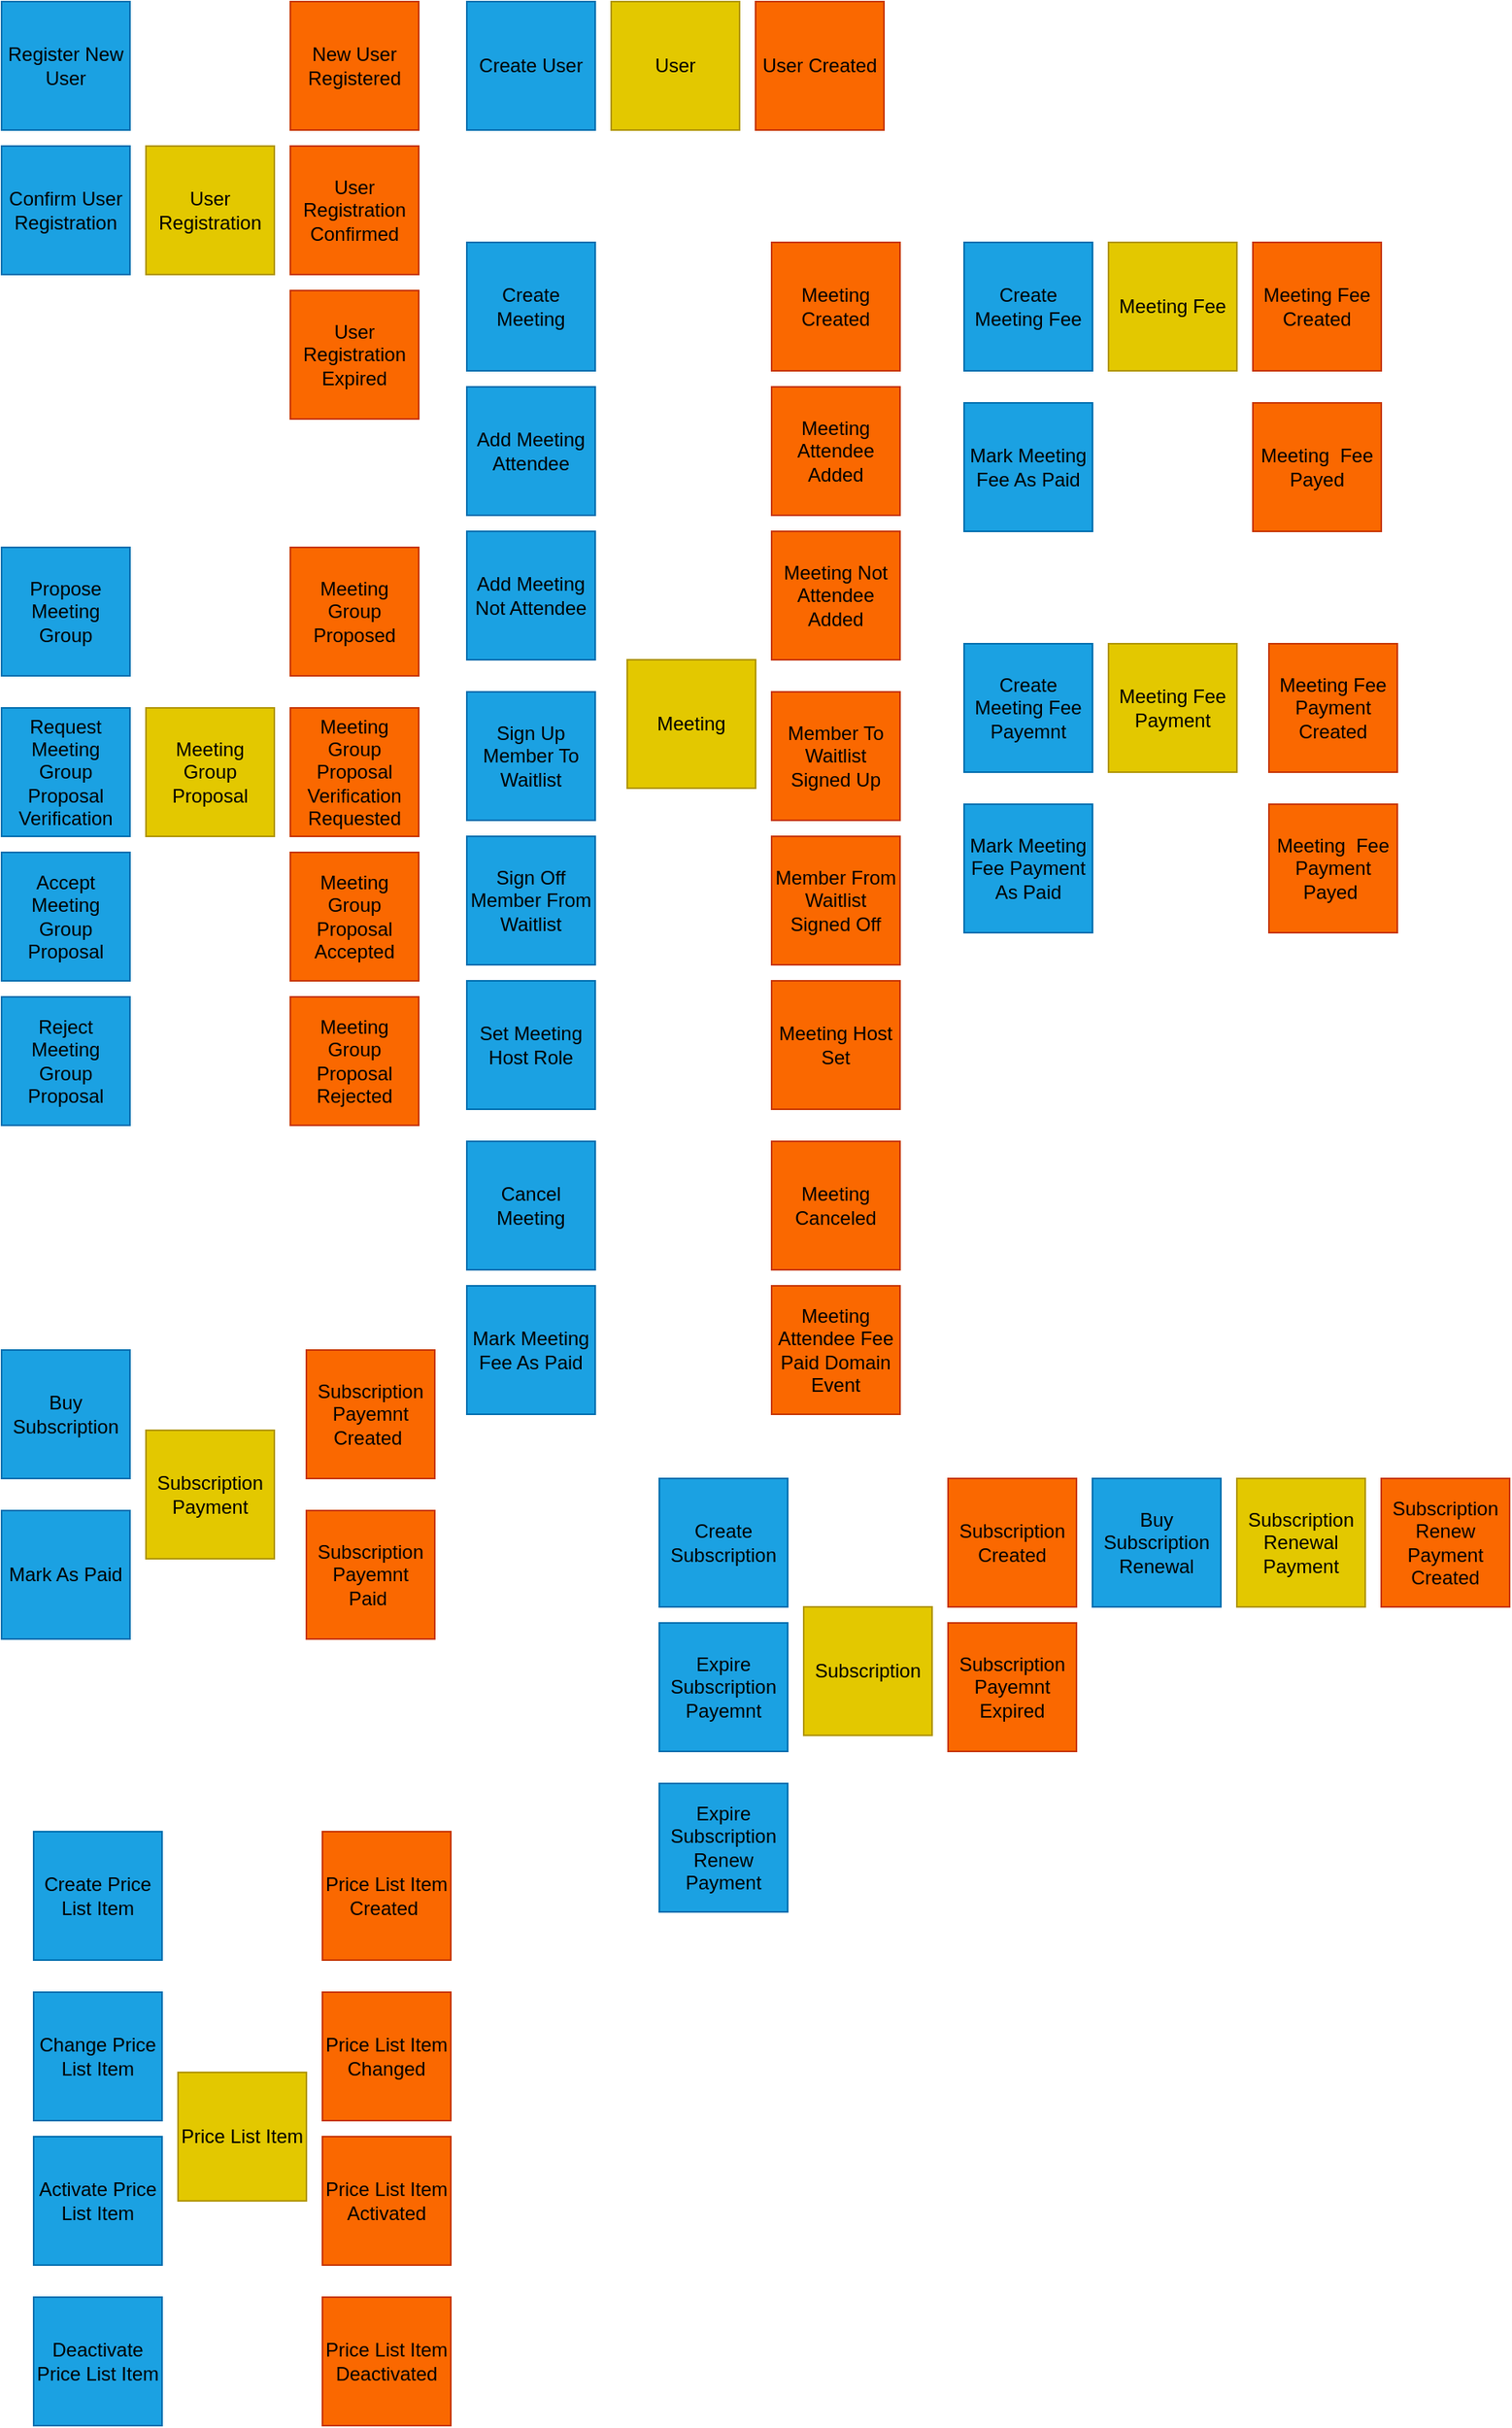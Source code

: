 <mxfile>
    <diagram id="Hs-1hE3gFYiJ62f75kAm" name="第1頁">
        <mxGraphModel dx="1066" dy="790" grid="1" gridSize="10" guides="1" tooltips="1" connect="1" arrows="1" fold="1" page="1" pageScale="1" pageWidth="1200" pageHeight="1600" math="0" shadow="0">
            <root>
                <mxCell id="0"/>
                <mxCell id="1" parent="0"/>
                <mxCell id="2" value="&lt;span style=&quot;color: rgb(0 , 0 , 0)&quot;&gt;New User Registered&lt;/span&gt;" style="whiteSpace=wrap;html=1;aspect=fixed;fontColor=#000000;fillColor=#fa6800;strokeColor=#C73500;" parent="1" vertex="1">
                    <mxGeometry x="220" y="70" width="80" height="80" as="geometry"/>
                </mxCell>
                <mxCell id="3" value="Register New User" style="whiteSpace=wrap;html=1;aspect=fixed;fillColor=#1ba1e2;fontColor=#000000;strokeColor=#006EAF;" parent="1" vertex="1">
                    <mxGeometry x="40" y="70" width="80" height="80" as="geometry"/>
                </mxCell>
                <mxCell id="4" value="User Registration" style="whiteSpace=wrap;html=1;aspect=fixed;fillColor=#e3c800;fontColor=#000000;strokeColor=#B09500;" parent="1" vertex="1">
                    <mxGeometry x="130" y="160" width="80" height="80" as="geometry"/>
                </mxCell>
                <mxCell id="5" value="Confirm User Registration" style="whiteSpace=wrap;html=1;aspect=fixed;fontColor=#000000;fillColor=#1ba1e2;strokeColor=#006EAF;" parent="1" vertex="1">
                    <mxGeometry x="40" y="160" width="80" height="80" as="geometry"/>
                </mxCell>
                <mxCell id="6" value="&lt;span style=&quot;color: rgb(0 , 0 , 0)&quot;&gt;User Registration Confirmed&lt;/span&gt;" style="whiteSpace=wrap;html=1;aspect=fixed;fontColor=#000000;fillColor=#fa6800;strokeColor=#C73500;" parent="1" vertex="1">
                    <mxGeometry x="220" y="160" width="80" height="80" as="geometry"/>
                </mxCell>
                <mxCell id="7" value="&lt;span style=&quot;color: rgb(0 , 0 , 0)&quot;&gt;User Registration Expired&lt;/span&gt;" style="whiteSpace=wrap;html=1;aspect=fixed;fontColor=#000000;fillColor=#fa6800;strokeColor=#C73500;" parent="1" vertex="1">
                    <mxGeometry x="220" y="250" width="80" height="80" as="geometry"/>
                </mxCell>
                <mxCell id="8" value="Create User" style="whiteSpace=wrap;html=1;aspect=fixed;fontColor=#000000;fillColor=#1ba1e2;strokeColor=#006EAF;" parent="1" vertex="1">
                    <mxGeometry x="330" y="70" width="80" height="80" as="geometry"/>
                </mxCell>
                <mxCell id="9" value="&lt;span style=&quot;color: rgb(0 , 0 , 0)&quot;&gt;User Created&lt;/span&gt;" style="whiteSpace=wrap;html=1;aspect=fixed;fontColor=#000000;fillColor=#fa6800;strokeColor=#C73500;" parent="1" vertex="1">
                    <mxGeometry x="510" y="70" width="80" height="80" as="geometry"/>
                </mxCell>
                <mxCell id="10" value="User" style="whiteSpace=wrap;html=1;aspect=fixed;fillColor=#e3c800;fontColor=#000000;strokeColor=#B09500;" parent="1" vertex="1">
                    <mxGeometry x="420" y="70" width="80" height="80" as="geometry"/>
                </mxCell>
                <mxCell id="11" value="Propose Meeting Group" style="whiteSpace=wrap;html=1;aspect=fixed;fontColor=#000000;fillColor=#1ba1e2;strokeColor=#006EAF;" parent="1" vertex="1">
                    <mxGeometry x="40" y="410" width="80" height="80" as="geometry"/>
                </mxCell>
                <mxCell id="12" value="&lt;span style=&quot;color: rgb(0 , 0 , 0)&quot;&gt;Meeting Group Proposed&lt;/span&gt;" style="whiteSpace=wrap;html=1;aspect=fixed;fillColor=#fa6800;fontColor=#000000;strokeColor=#C73500;" parent="1" vertex="1">
                    <mxGeometry x="220" y="410" width="80" height="80" as="geometry"/>
                </mxCell>
                <mxCell id="13" value="Meeting Group Proposal" style="whiteSpace=wrap;html=1;aspect=fixed;fillColor=#e3c800;fontColor=#000000;strokeColor=#B09500;" parent="1" vertex="1">
                    <mxGeometry x="130" y="510" width="80" height="80" as="geometry"/>
                </mxCell>
                <mxCell id="14" value="Request Meeting Group Proposal Verification" style="whiteSpace=wrap;html=1;aspect=fixed;fontColor=#000000;fillColor=#1ba1e2;strokeColor=#006EAF;" parent="1" vertex="1">
                    <mxGeometry x="40" y="510" width="80" height="80" as="geometry"/>
                </mxCell>
                <mxCell id="15" value="&lt;span style=&quot;color: rgb(0 , 0 , 0)&quot;&gt;Meeting Group Proposal Verification Requested&lt;/span&gt;" style="whiteSpace=wrap;html=1;aspect=fixed;fontColor=#000000;fillColor=#fa6800;strokeColor=#C73500;" parent="1" vertex="1">
                    <mxGeometry x="220" y="510" width="80" height="80" as="geometry"/>
                </mxCell>
                <mxCell id="16" value="Accept Meeting Group Proposal" style="whiteSpace=wrap;html=1;aspect=fixed;fontColor=#000000;fillColor=#1ba1e2;strokeColor=#006EAF;" parent="1" vertex="1">
                    <mxGeometry x="40" y="600" width="80" height="80" as="geometry"/>
                </mxCell>
                <mxCell id="17" value="&lt;span style=&quot;color: rgb(0 , 0 , 0)&quot;&gt;Meeting Group Proposal Accepted&lt;/span&gt;" style="whiteSpace=wrap;html=1;aspect=fixed;fontColor=#000000;fillColor=#fa6800;strokeColor=#C73500;" parent="1" vertex="1">
                    <mxGeometry x="220" y="600" width="80" height="80" as="geometry"/>
                </mxCell>
                <mxCell id="18" value="Reject Meeting Group Proposal" style="whiteSpace=wrap;html=1;aspect=fixed;fontColor=#000000;fillColor=#1ba1e2;strokeColor=#006EAF;" parent="1" vertex="1">
                    <mxGeometry x="40" y="690" width="80" height="80" as="geometry"/>
                </mxCell>
                <mxCell id="19" value="&lt;span style=&quot;color: rgb(0 , 0 , 0)&quot;&gt;Meeting Group Proposal Rejected&lt;/span&gt;" style="whiteSpace=wrap;html=1;aspect=fixed;fontColor=#000000;fillColor=#fa6800;strokeColor=#C73500;" parent="1" vertex="1">
                    <mxGeometry x="220" y="690" width="80" height="80" as="geometry"/>
                </mxCell>
                <mxCell id="20" value="Create Meeting" style="whiteSpace=wrap;html=1;aspect=fixed;fontColor=#000000;fillColor=#1ba1e2;strokeColor=#006EAF;" parent="1" vertex="1">
                    <mxGeometry x="330" y="220" width="80" height="80" as="geometry"/>
                </mxCell>
                <mxCell id="21" value="Meeting" style="whiteSpace=wrap;html=1;aspect=fixed;fillColor=#e3c800;fontColor=#000000;strokeColor=#B09500;" parent="1" vertex="1">
                    <mxGeometry x="430" y="480" width="80" height="80" as="geometry"/>
                </mxCell>
                <mxCell id="22" value="&lt;span style=&quot;color: rgb(0 , 0 , 0)&quot;&gt;Meeting Created&lt;/span&gt;" style="whiteSpace=wrap;html=1;aspect=fixed;fontColor=#000000;fillColor=#fa6800;strokeColor=#C73500;" parent="1" vertex="1">
                    <mxGeometry x="520" y="220" width="80" height="80" as="geometry"/>
                </mxCell>
                <mxCell id="23" value="&lt;span style=&quot;color: rgb(0 , 0 , 0)&quot;&gt;Add Meeting Attendee&lt;/span&gt;" style="whiteSpace=wrap;html=1;aspect=fixed;fillColor=#1ba1e2;fontColor=#ffffff;strokeColor=#006EAF;" parent="1" vertex="1">
                    <mxGeometry x="330" y="310" width="80" height="80" as="geometry"/>
                </mxCell>
                <mxCell id="24" value="&lt;span style=&quot;color: rgb(0 , 0 , 0)&quot;&gt;Add Meeting Not Attendee&lt;/span&gt;" style="whiteSpace=wrap;html=1;aspect=fixed;fillColor=#1ba1e2;fontColor=#ffffff;strokeColor=#006EAF;" parent="1" vertex="1">
                    <mxGeometry x="330" y="400" width="80" height="80" as="geometry"/>
                </mxCell>
                <mxCell id="25" value="&lt;span style=&quot;color: rgb(0 , 0 , 0)&quot;&gt;Sign Up Member To Waitlist&lt;/span&gt;" style="whiteSpace=wrap;html=1;aspect=fixed;fillColor=#1ba1e2;fontColor=#ffffff;strokeColor=#006EAF;" parent="1" vertex="1">
                    <mxGeometry x="330" y="500" width="80" height="80" as="geometry"/>
                </mxCell>
                <mxCell id="26" value="&lt;span style=&quot;color: rgb(0 , 0 , 0)&quot;&gt;Sign Off Member From Waitlist&lt;/span&gt;" style="whiteSpace=wrap;html=1;aspect=fixed;fillColor=#1ba1e2;fontColor=#ffffff;strokeColor=#006EAF;" parent="1" vertex="1">
                    <mxGeometry x="330" y="590" width="80" height="80" as="geometry"/>
                </mxCell>
                <mxCell id="27" value="&lt;span style=&quot;color: rgb(0 , 0 , 0)&quot;&gt;Set Meeting Host Role&lt;/span&gt;" style="whiteSpace=wrap;html=1;aspect=fixed;fillColor=#1ba1e2;fontColor=#ffffff;strokeColor=#006EAF;" parent="1" vertex="1">
                    <mxGeometry x="330" y="680" width="80" height="80" as="geometry"/>
                </mxCell>
                <mxCell id="28" value="&lt;span style=&quot;color: rgb(0 , 0 , 0)&quot;&gt;Cancel Meeting&lt;/span&gt;" style="whiteSpace=wrap;html=1;aspect=fixed;fillColor=#1ba1e2;fontColor=#ffffff;strokeColor=#006EAF;" parent="1" vertex="1">
                    <mxGeometry x="330" y="780" width="80" height="80" as="geometry"/>
                </mxCell>
                <mxCell id="29" value="&lt;span style=&quot;color: rgb(0 , 0 , 0)&quot;&gt;Member To Waitlist Signed Up&lt;/span&gt;" style="whiteSpace=wrap;html=1;aspect=fixed;fillColor=#fa6800;fontColor=#000000;strokeColor=#C73500;" parent="1" vertex="1">
                    <mxGeometry x="520" y="500" width="80" height="80" as="geometry"/>
                </mxCell>
                <mxCell id="30" value="&lt;span style=&quot;color: rgb(0 , 0 , 0)&quot;&gt;Member From Waitlist Signed Off&lt;/span&gt;" style="whiteSpace=wrap;html=1;aspect=fixed;fillColor=#fa6800;fontColor=#000000;strokeColor=#C73500;" parent="1" vertex="1">
                    <mxGeometry x="520" y="590" width="80" height="80" as="geometry"/>
                </mxCell>
                <mxCell id="31" value="&lt;span style=&quot;color: rgb(0 , 0 , 0)&quot;&gt;Meeting Host Set&lt;/span&gt;" style="whiteSpace=wrap;html=1;aspect=fixed;fillColor=#fa6800;fontColor=#000000;strokeColor=#C73500;" parent="1" vertex="1">
                    <mxGeometry x="520" y="680" width="80" height="80" as="geometry"/>
                </mxCell>
                <mxCell id="32" value="&lt;span style=&quot;color: rgb(0 , 0 , 0)&quot;&gt;Meeting Canceled&lt;/span&gt;" style="whiteSpace=wrap;html=1;aspect=fixed;fillColor=#fa6800;fontColor=#000000;strokeColor=#C73500;" parent="1" vertex="1">
                    <mxGeometry x="520" y="780" width="80" height="80" as="geometry"/>
                </mxCell>
                <mxCell id="33" value="&lt;span style=&quot;color: rgb(0 , 0 , 0)&quot;&gt;Meeting Attendee Added&lt;/span&gt;" style="whiteSpace=wrap;html=1;aspect=fixed;fillColor=#fa6800;fontColor=#000000;strokeColor=#C73500;" parent="1" vertex="1">
                    <mxGeometry x="520" y="310" width="80" height="80" as="geometry"/>
                </mxCell>
                <mxCell id="34" value="&lt;span style=&quot;color: rgb(0 , 0 , 0)&quot;&gt;Meeting Not Attendee Added&lt;/span&gt;" style="whiteSpace=wrap;html=1;aspect=fixed;fillColor=#fa6800;fontColor=#000000;strokeColor=#C73500;" parent="1" vertex="1">
                    <mxGeometry x="520" y="400" width="80" height="80" as="geometry"/>
                </mxCell>
                <mxCell id="35" value="Meeting Fee Created" style="whiteSpace=wrap;html=1;aspect=fixed;fillColor=#fa6800;fontColor=#000000;strokeColor=#C73500;" parent="1" vertex="1">
                    <mxGeometry x="820" y="220" width="80" height="80" as="geometry"/>
                </mxCell>
                <mxCell id="36" value="Create Meeting Fee" style="whiteSpace=wrap;html=1;aspect=fixed;fontColor=#000000;fillColor=#1ba1e2;strokeColor=#006EAF;" parent="1" vertex="1">
                    <mxGeometry x="640" y="220" width="80" height="80" as="geometry"/>
                </mxCell>
                <mxCell id="37" value="Meeting Fee" style="whiteSpace=wrap;html=1;aspect=fixed;fillColor=#e3c800;fontColor=#000000;strokeColor=#B09500;" parent="1" vertex="1">
                    <mxGeometry x="730" y="220" width="80" height="80" as="geometry"/>
                </mxCell>
                <mxCell id="38" value="Meeting Fee Payment Created" style="whiteSpace=wrap;html=1;aspect=fixed;fillColor=#fa6800;fontColor=#000000;strokeColor=#C73500;" parent="1" vertex="1">
                    <mxGeometry x="830" y="470" width="80" height="80" as="geometry"/>
                </mxCell>
                <mxCell id="39" value="Create Meeting Fee Payemnt" style="whiteSpace=wrap;html=1;aspect=fixed;fontColor=#000000;fillColor=#1ba1e2;strokeColor=#006EAF;" parent="1" vertex="1">
                    <mxGeometry x="640" y="470" width="80" height="80" as="geometry"/>
                </mxCell>
                <mxCell id="40" value="Meeting Fee Payment" style="whiteSpace=wrap;html=1;aspect=fixed;fillColor=#e3c800;fontColor=#000000;strokeColor=#B09500;" parent="1" vertex="1">
                    <mxGeometry x="730" y="470" width="80" height="80" as="geometry"/>
                </mxCell>
                <mxCell id="41" value="Mark Meeting Fee Payment As Paid" style="whiteSpace=wrap;html=1;aspect=fixed;fontColor=#000000;fillColor=#1ba1e2;strokeColor=#006EAF;" parent="1" vertex="1">
                    <mxGeometry x="640" y="570" width="80" height="80" as="geometry"/>
                </mxCell>
                <mxCell id="42" value="&lt;span style=&quot;color: rgb(0 , 0 , 0)&quot;&gt;Meeting&amp;nbsp; Fee Payment Payed&amp;nbsp;&lt;/span&gt;" style="whiteSpace=wrap;html=1;aspect=fixed;fillColor=#fa6800;fontColor=#000000;strokeColor=#C73500;" parent="1" vertex="1">
                    <mxGeometry x="830" y="570" width="80" height="80" as="geometry"/>
                </mxCell>
                <mxCell id="43" value="&lt;span&gt;Mark Meeting Fee As Paid&lt;/span&gt;" style="whiteSpace=wrap;html=1;aspect=fixed;fontColor=#000000;fillColor=#1ba1e2;strokeColor=#006EAF;" parent="1" vertex="1">
                    <mxGeometry x="640" y="320" width="80" height="80" as="geometry"/>
                </mxCell>
                <mxCell id="44" value="&lt;span style=&quot;color: rgb(0 , 0 , 0)&quot;&gt;Meeting&amp;nbsp; Fee Payed&lt;/span&gt;" style="whiteSpace=wrap;html=1;aspect=fixed;fillColor=#fa6800;fontColor=#000000;strokeColor=#C73500;" parent="1" vertex="1">
                    <mxGeometry x="820" y="320" width="80" height="80" as="geometry"/>
                </mxCell>
                <mxCell id="45" value="Buy Subscription" style="whiteSpace=wrap;html=1;aspect=fixed;fontColor=#000000;fillColor=#1ba1e2;strokeColor=#006EAF;" parent="1" vertex="1">
                    <mxGeometry x="40" y="910" width="80" height="80" as="geometry"/>
                </mxCell>
                <mxCell id="46" value="Subscription Payemnt Created&amp;nbsp;" style="whiteSpace=wrap;html=1;aspect=fixed;fillColor=#fa6800;fontColor=#000000;strokeColor=#C73500;" parent="1" vertex="1">
                    <mxGeometry x="230" y="910" width="80" height="80" as="geometry"/>
                </mxCell>
                <mxCell id="47" value="Subscription Payment" style="whiteSpace=wrap;html=1;aspect=fixed;fillColor=#e3c800;fontColor=#000000;strokeColor=#B09500;" parent="1" vertex="1">
                    <mxGeometry x="130" y="960" width="80" height="80" as="geometry"/>
                </mxCell>
                <mxCell id="49" value="Mark As Paid" style="whiteSpace=wrap;html=1;aspect=fixed;fontColor=#000000;fillColor=#1ba1e2;strokeColor=#006EAF;" parent="1" vertex="1">
                    <mxGeometry x="40" y="1010" width="80" height="80" as="geometry"/>
                </mxCell>
                <mxCell id="50" value="&lt;span style=&quot;color: rgb(0 , 0 , 0)&quot;&gt;Subscription Payemnt Paid&amp;nbsp;&lt;/span&gt;" style="whiteSpace=wrap;html=1;aspect=fixed;fillColor=#fa6800;fontColor=#000000;strokeColor=#C73500;" parent="1" vertex="1">
                    <mxGeometry x="230" y="1010" width="80" height="80" as="geometry"/>
                </mxCell>
                <mxCell id="51" value="Create Subscription" style="whiteSpace=wrap;html=1;aspect=fixed;fontColor=#000000;fillColor=#1ba1e2;strokeColor=#006EAF;" parent="1" vertex="1">
                    <mxGeometry x="450" y="990" width="80" height="80" as="geometry"/>
                </mxCell>
                <mxCell id="52" value="&lt;span style=&quot;color: rgb(0 , 0 , 0)&quot;&gt;Subscription Created&lt;/span&gt;" style="whiteSpace=wrap;html=1;aspect=fixed;fillColor=#fa6800;fontColor=#000000;strokeColor=#C73500;" parent="1" vertex="1">
                    <mxGeometry x="630" y="990" width="80" height="80" as="geometry"/>
                </mxCell>
                <mxCell id="53" value="Subscription" style="whiteSpace=wrap;html=1;aspect=fixed;fillColor=#e3c800;fontColor=#000000;strokeColor=#B09500;" parent="1" vertex="1">
                    <mxGeometry x="540" y="1070" width="80" height="80" as="geometry"/>
                </mxCell>
                <mxCell id="54" value="Subscription Payemnt Expired" style="whiteSpace=wrap;html=1;aspect=fixed;fillColor=#fa6800;fontColor=#000000;strokeColor=#C73500;" parent="1" vertex="1">
                    <mxGeometry x="630" y="1080" width="80" height="80" as="geometry"/>
                </mxCell>
                <mxCell id="55" value="&lt;span style=&quot;color: rgb(0 , 0 , 0)&quot;&gt;Expire Subscription Payemnt&lt;/span&gt;" style="whiteSpace=wrap;html=1;aspect=fixed;fillColor=#1ba1e2;fontColor=#ffffff;strokeColor=#006EAF;" parent="1" vertex="1">
                    <mxGeometry x="450" y="1080" width="80" height="80" as="geometry"/>
                </mxCell>
                <mxCell id="56" value="Expire Subscription Renew Payment" style="whiteSpace=wrap;html=1;aspect=fixed;fillColor=#1ba1e2;fontColor=#000000;strokeColor=#006EAF;" parent="1" vertex="1">
                    <mxGeometry x="450" y="1180" width="80" height="80" as="geometry"/>
                </mxCell>
                <mxCell id="57" value="&lt;span style=&quot;color: rgb(0 , 0 , 0)&quot;&gt;Subscription Renew Payment Created&lt;/span&gt;" style="whiteSpace=wrap;html=1;aspect=fixed;fillColor=#fa6800;fontColor=#000000;strokeColor=#C73500;" parent="1" vertex="1">
                    <mxGeometry x="900" y="990" width="80" height="80" as="geometry"/>
                </mxCell>
                <mxCell id="58" value="Buy Subscription Renewal" style="whiteSpace=wrap;html=1;aspect=fixed;fontColor=#000000;fillColor=#1ba1e2;strokeColor=#006EAF;" parent="1" vertex="1">
                    <mxGeometry x="720" y="990" width="80" height="80" as="geometry"/>
                </mxCell>
                <mxCell id="60" value="&lt;span style=&quot;&quot;&gt;Subscription Renewal Payment&lt;/span&gt;" style="whiteSpace=wrap;html=1;aspect=fixed;fontColor=#000000;fillColor=#e3c800;strokeColor=#B09500;" parent="1" vertex="1">
                    <mxGeometry x="810" y="990" width="80" height="80" as="geometry"/>
                </mxCell>
                <mxCell id="62" value="Price List Item Created&amp;nbsp;" style="whiteSpace=wrap;html=1;aspect=fixed;fillColor=#fa6800;fontColor=#000000;strokeColor=#C73500;" parent="1" vertex="1">
                    <mxGeometry x="240" y="1210" width="80" height="80" as="geometry"/>
                </mxCell>
                <mxCell id="63" value="Create Price List Item" style="whiteSpace=wrap;html=1;aspect=fixed;fontColor=#000000;fillColor=#1ba1e2;strokeColor=#006EAF;" parent="1" vertex="1">
                    <mxGeometry x="60" y="1210" width="80" height="80" as="geometry"/>
                </mxCell>
                <mxCell id="64" value="Price List Item" style="whiteSpace=wrap;html=1;aspect=fixed;fontColor=#000000;fillColor=#e3c800;strokeColor=#B09500;" parent="1" vertex="1">
                    <mxGeometry x="150" y="1360" width="80" height="80" as="geometry"/>
                </mxCell>
                <mxCell id="65" value="&lt;span style=&quot;color: rgb(0 , 0 , 0)&quot;&gt;Price List Item Activated&lt;/span&gt;" style="whiteSpace=wrap;html=1;aspect=fixed;fillColor=#fa6800;fontColor=#000000;strokeColor=#C73500;" parent="1" vertex="1">
                    <mxGeometry x="240" y="1400" width="80" height="80" as="geometry"/>
                </mxCell>
                <mxCell id="66" value="Price List Item Deactivated" style="whiteSpace=wrap;html=1;aspect=fixed;fillColor=#fa6800;fontColor=#000000;strokeColor=#C73500;" parent="1" vertex="1">
                    <mxGeometry x="240" y="1500" width="80" height="80" as="geometry"/>
                </mxCell>
                <mxCell id="67" value="&lt;span style=&quot;color: rgb(0 , 0 , 0)&quot;&gt;Price List Item Changed&lt;/span&gt;" style="whiteSpace=wrap;html=1;aspect=fixed;fillColor=#fa6800;fontColor=#000000;strokeColor=#C73500;" parent="1" vertex="1">
                    <mxGeometry x="240" y="1310" width="80" height="80" as="geometry"/>
                </mxCell>
                <mxCell id="68" value="Change Price List Item" style="whiteSpace=wrap;html=1;aspect=fixed;fontColor=#000000;fillColor=#1ba1e2;strokeColor=#006EAF;" parent="1" vertex="1">
                    <mxGeometry x="60" y="1310" width="80" height="80" as="geometry"/>
                </mxCell>
                <mxCell id="69" value="Activate Price List Item" style="whiteSpace=wrap;html=1;aspect=fixed;fontColor=#000000;fillColor=#1ba1e2;strokeColor=#006EAF;" parent="1" vertex="1">
                    <mxGeometry x="60" y="1400" width="80" height="80" as="geometry"/>
                </mxCell>
                <mxCell id="70" value="Deactivate Price List Item" style="whiteSpace=wrap;html=1;aspect=fixed;fontColor=#000000;fillColor=#1ba1e2;strokeColor=#006EAF;" parent="1" vertex="1">
                    <mxGeometry x="60" y="1500" width="80" height="80" as="geometry"/>
                </mxCell>
                <mxCell id="71" value="Register New User" style="whiteSpace=wrap;html=1;aspect=fixed;fillColor=#1ba1e2;fontColor=#000000;strokeColor=#006EAF;" parent="1" vertex="1">
                    <mxGeometry x="40" y="70" width="80" height="80" as="geometry"/>
                </mxCell>
                <mxCell id="72" value="Confirm User Registration" style="whiteSpace=wrap;html=1;aspect=fixed;fontColor=#000000;fillColor=#1ba1e2;strokeColor=#006EAF;" parent="1" vertex="1">
                    <mxGeometry x="40" y="160" width="80" height="80" as="geometry"/>
                </mxCell>
                <mxCell id="73" value="Register New User" style="whiteSpace=wrap;html=1;aspect=fixed;fillColor=#1ba1e2;fontColor=#000000;strokeColor=#006EAF;" parent="1" vertex="1">
                    <mxGeometry x="40" y="70" width="80" height="80" as="geometry"/>
                </mxCell>
                <mxCell id="74" value="Confirm User Registration" style="whiteSpace=wrap;html=1;aspect=fixed;fontColor=#000000;fillColor=#1ba1e2;strokeColor=#006EAF;" parent="1" vertex="1">
                    <mxGeometry x="40" y="160" width="80" height="80" as="geometry"/>
                </mxCell>
                <mxCell id="75" value="Register New User" style="whiteSpace=wrap;html=1;aspect=fixed;fillColor=#1ba1e2;fontColor=#000000;strokeColor=#006EAF;" parent="1" vertex="1">
                    <mxGeometry x="40" y="70" width="80" height="80" as="geometry"/>
                </mxCell>
                <mxCell id="76" value="Confirm User Registration" style="whiteSpace=wrap;html=1;aspect=fixed;fontColor=#000000;fillColor=#1ba1e2;strokeColor=#006EAF;" parent="1" vertex="1">
                    <mxGeometry x="40" y="160" width="80" height="80" as="geometry"/>
                </mxCell>
                <mxCell id="77" value="Register New User" style="whiteSpace=wrap;html=1;aspect=fixed;fillColor=#1ba1e2;fontColor=#000000;strokeColor=#006EAF;" parent="1" vertex="1">
                    <mxGeometry x="40" y="70" width="80" height="80" as="geometry"/>
                </mxCell>
                <mxCell id="78" value="Confirm User Registration" style="whiteSpace=wrap;html=1;aspect=fixed;fontColor=#000000;fillColor=#1ba1e2;strokeColor=#006EAF;" parent="1" vertex="1">
                    <mxGeometry x="40" y="160" width="80" height="80" as="geometry"/>
                </mxCell>
                <mxCell id="79" value="User Registration" style="whiteSpace=wrap;html=1;aspect=fixed;fillColor=#e3c800;fontColor=#000000;strokeColor=#B09500;" parent="1" vertex="1">
                    <mxGeometry x="130" y="160" width="80" height="80" as="geometry"/>
                </mxCell>
                <mxCell id="80" value="&lt;span style=&quot;color: rgb(0 , 0 , 0)&quot;&gt;New User Registered&lt;/span&gt;" style="whiteSpace=wrap;html=1;aspect=fixed;fontColor=#000000;fillColor=#fa6800;strokeColor=#C73500;" parent="1" vertex="1">
                    <mxGeometry x="220" y="70" width="80" height="80" as="geometry"/>
                </mxCell>
                <mxCell id="81" value="Create Meeting Fee" style="whiteSpace=wrap;html=1;aspect=fixed;fontColor=#000000;fillColor=#1ba1e2;strokeColor=#006EAF;" parent="1" vertex="1">
                    <mxGeometry x="640" y="220" width="80" height="80" as="geometry"/>
                </mxCell>
                <mxCell id="82" value="Meeting Fee" style="whiteSpace=wrap;html=1;aspect=fixed;fillColor=#e3c800;fontColor=#000000;strokeColor=#B09500;" parent="1" vertex="1">
                    <mxGeometry x="730" y="220" width="80" height="80" as="geometry"/>
                </mxCell>
                <mxCell id="83" value="Meeting Fee Created" style="whiteSpace=wrap;html=1;aspect=fixed;fillColor=#fa6800;fontColor=#000000;strokeColor=#C73500;" parent="1" vertex="1">
                    <mxGeometry x="820" y="220" width="80" height="80" as="geometry"/>
                </mxCell>
                <mxCell id="84" value="&lt;span&gt;Mark Meeting Fee As Paid&lt;/span&gt;" style="whiteSpace=wrap;html=1;aspect=fixed;fontColor=#000000;fillColor=#1ba1e2;strokeColor=#006EAF;" parent="1" vertex="1">
                    <mxGeometry x="640" y="320" width="80" height="80" as="geometry"/>
                </mxCell>
                <mxCell id="85" value="&lt;span style=&quot;color: rgb(0 , 0 , 0)&quot;&gt;Meeting&amp;nbsp; Fee Payed&lt;/span&gt;" style="whiteSpace=wrap;html=1;aspect=fixed;fillColor=#fa6800;fontColor=#000000;strokeColor=#C73500;" parent="1" vertex="1">
                    <mxGeometry x="820" y="320" width="80" height="80" as="geometry"/>
                </mxCell>
                <mxCell id="86" value="Create Meeting Fee" style="whiteSpace=wrap;html=1;aspect=fixed;fontColor=#000000;fillColor=#1ba1e2;strokeColor=#006EAF;" parent="1" vertex="1">
                    <mxGeometry x="640" y="220" width="80" height="80" as="geometry"/>
                </mxCell>
                <mxCell id="87" value="Meeting Fee" style="whiteSpace=wrap;html=1;aspect=fixed;fillColor=#e3c800;fontColor=#000000;strokeColor=#B09500;" parent="1" vertex="1">
                    <mxGeometry x="730" y="220" width="80" height="80" as="geometry"/>
                </mxCell>
                <mxCell id="88" value="Meeting Fee Created" style="whiteSpace=wrap;html=1;aspect=fixed;fillColor=#fa6800;fontColor=#000000;strokeColor=#C73500;" parent="1" vertex="1">
                    <mxGeometry x="820" y="220" width="80" height="80" as="geometry"/>
                </mxCell>
                <mxCell id="89" value="&lt;span&gt;Mark Meeting Fee As Paid&lt;/span&gt;" style="whiteSpace=wrap;html=1;aspect=fixed;fontColor=#000000;fillColor=#1ba1e2;strokeColor=#006EAF;" parent="1" vertex="1">
                    <mxGeometry x="640" y="320" width="80" height="80" as="geometry"/>
                </mxCell>
                <mxCell id="90" value="&lt;span style=&quot;color: rgb(0 , 0 , 0)&quot;&gt;Meeting&amp;nbsp; Fee Payed&lt;/span&gt;" style="whiteSpace=wrap;html=1;aspect=fixed;fillColor=#fa6800;fontColor=#000000;strokeColor=#C73500;" parent="1" vertex="1">
                    <mxGeometry x="820" y="320" width="80" height="80" as="geometry"/>
                </mxCell>
                <mxCell id="91" value="Meeting Fee Payment" style="whiteSpace=wrap;html=1;aspect=fixed;fillColor=#e3c800;fontColor=#000000;strokeColor=#B09500;" parent="1" vertex="1">
                    <mxGeometry x="730" y="470" width="80" height="80" as="geometry"/>
                </mxCell>
                <mxCell id="92" value="Meeting Fee Payment Created" style="whiteSpace=wrap;html=1;aspect=fixed;fillColor=#fa6800;fontColor=#000000;strokeColor=#C73500;" parent="1" vertex="1">
                    <mxGeometry x="830" y="470" width="80" height="80" as="geometry"/>
                </mxCell>
                <mxCell id="93" value="&lt;span&gt;Mark Meeting Fee As Paid&lt;/span&gt;" style="whiteSpace=wrap;html=1;aspect=fixed;fontColor=#000000;fillColor=#1ba1e2;strokeColor=#006EAF;" vertex="1" parent="1">
                    <mxGeometry x="330" y="870" width="80" height="80" as="geometry"/>
                </mxCell>
                <mxCell id="94" value="Meeting Attendee Fee Paid Domain Event" style="whiteSpace=wrap;html=1;aspect=fixed;fillColor=#fa6800;fontColor=#000000;strokeColor=#C73500;" vertex="1" parent="1">
                    <mxGeometry x="520" y="870" width="80" height="80" as="geometry"/>
                </mxCell>
            </root>
        </mxGraphModel>
    </diagram>
</mxfile>